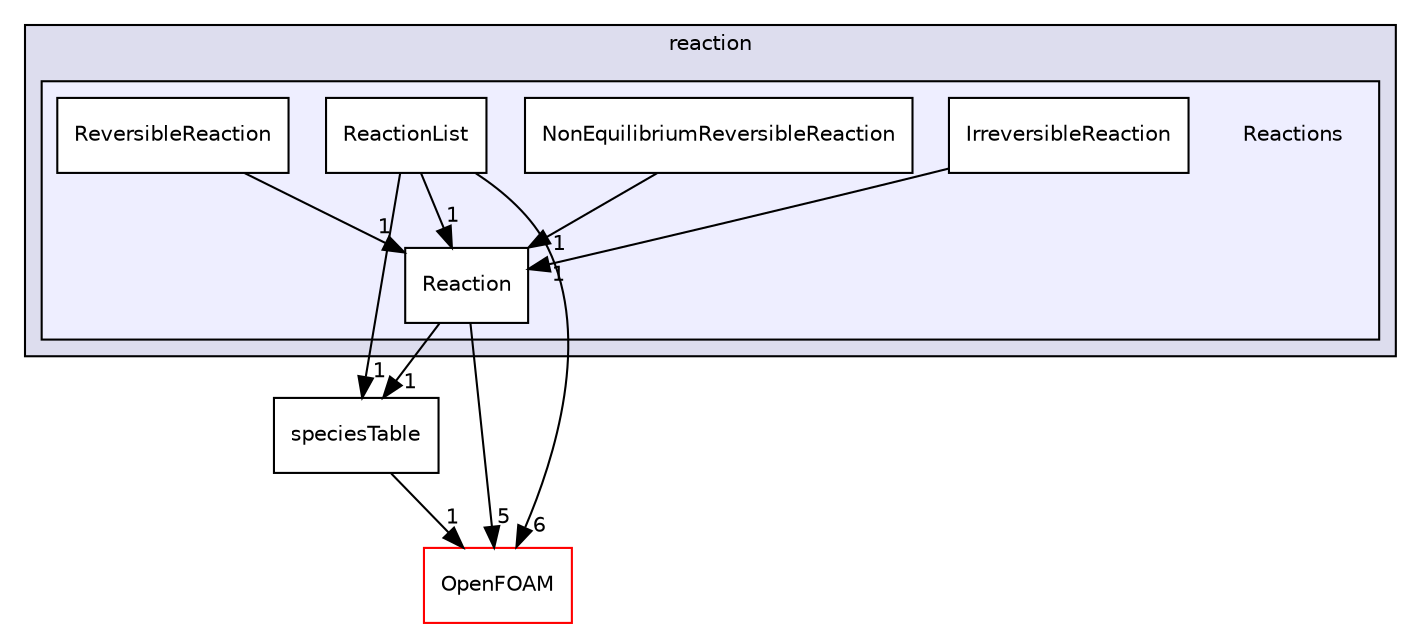 digraph "src/thermophysicalModels/specie/reaction/Reactions" {
  bgcolor=transparent;
  compound=true
  node [ fontsize="10", fontname="Helvetica"];
  edge [ labelfontsize="10", labelfontname="Helvetica"];
  subgraph clusterdir_8e22d7bb5211f38d4629fa6608cf6410 {
    graph [ bgcolor="#ddddee", pencolor="black", label="reaction" fontname="Helvetica", fontsize="10", URL="dir_8e22d7bb5211f38d4629fa6608cf6410.html"]
  subgraph clusterdir_6df6717126315845253e3389d84631ef {
    graph [ bgcolor="#eeeeff", pencolor="black", label="" URL="dir_6df6717126315845253e3389d84631ef.html"];
    dir_6df6717126315845253e3389d84631ef [shape=plaintext label="Reactions"];
    dir_4450238ea64972bb2a94f2f8c4baa841 [shape=box label="IrreversibleReaction" color="black" fillcolor="white" style="filled" URL="dir_4450238ea64972bb2a94f2f8c4baa841.html"];
    dir_f1979645b8432e09861414848243709e [shape=box label="NonEquilibriumReversibleReaction" color="black" fillcolor="white" style="filled" URL="dir_f1979645b8432e09861414848243709e.html"];
    dir_b7c4cf0a4d4427609627ff77ee1a173b [shape=box label="Reaction" color="black" fillcolor="white" style="filled" URL="dir_b7c4cf0a4d4427609627ff77ee1a173b.html"];
    dir_3b89b67965eda7b9edf4321143df450a [shape=box label="ReactionList" color="black" fillcolor="white" style="filled" URL="dir_3b89b67965eda7b9edf4321143df450a.html"];
    dir_d6409e101b0001ee317bdc289ca5a7b3 [shape=box label="ReversibleReaction" color="black" fillcolor="white" style="filled" URL="dir_d6409e101b0001ee317bdc289ca5a7b3.html"];
  }
  }
  dir_874ecbf2f65adcc3f0ab67ba498d7ed4 [shape=box label="speciesTable" URL="dir_874ecbf2f65adcc3f0ab67ba498d7ed4.html"];
  dir_c5473ff19b20e6ec4dfe5c310b3778a8 [shape=box label="OpenFOAM" color="red" URL="dir_c5473ff19b20e6ec4dfe5c310b3778a8.html"];
  dir_3b89b67965eda7b9edf4321143df450a->dir_874ecbf2f65adcc3f0ab67ba498d7ed4 [headlabel="1", labeldistance=1.5 headhref="dir_002969_002972.html"];
  dir_3b89b67965eda7b9edf4321143df450a->dir_b7c4cf0a4d4427609627ff77ee1a173b [headlabel="1", labeldistance=1.5 headhref="dir_002969_002968.html"];
  dir_3b89b67965eda7b9edf4321143df450a->dir_c5473ff19b20e6ec4dfe5c310b3778a8 [headlabel="6", labeldistance=1.5 headhref="dir_002969_001898.html"];
  dir_d6409e101b0001ee317bdc289ca5a7b3->dir_b7c4cf0a4d4427609627ff77ee1a173b [headlabel="1", labeldistance=1.5 headhref="dir_002970_002968.html"];
  dir_874ecbf2f65adcc3f0ab67ba498d7ed4->dir_c5473ff19b20e6ec4dfe5c310b3778a8 [headlabel="1", labeldistance=1.5 headhref="dir_002972_001898.html"];
  dir_b7c4cf0a4d4427609627ff77ee1a173b->dir_874ecbf2f65adcc3f0ab67ba498d7ed4 [headlabel="1", labeldistance=1.5 headhref="dir_002968_002972.html"];
  dir_b7c4cf0a4d4427609627ff77ee1a173b->dir_c5473ff19b20e6ec4dfe5c310b3778a8 [headlabel="5", labeldistance=1.5 headhref="dir_002968_001898.html"];
  dir_4450238ea64972bb2a94f2f8c4baa841->dir_b7c4cf0a4d4427609627ff77ee1a173b [headlabel="1", labeldistance=1.5 headhref="dir_002965_002968.html"];
  dir_f1979645b8432e09861414848243709e->dir_b7c4cf0a4d4427609627ff77ee1a173b [headlabel="1", labeldistance=1.5 headhref="dir_002967_002968.html"];
}
